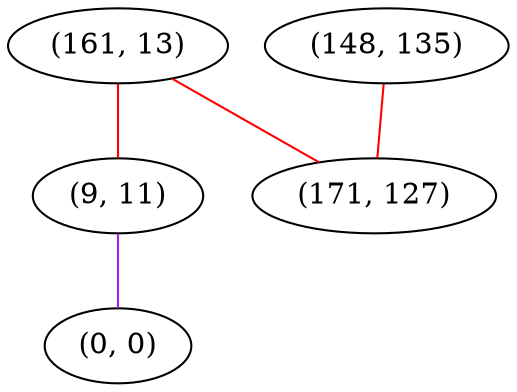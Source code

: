 graph "" {
"(161, 13)";
"(148, 135)";
"(9, 11)";
"(0, 0)";
"(171, 127)";
"(161, 13)" -- "(171, 127)"  [color=red, key=0, weight=1];
"(161, 13)" -- "(9, 11)"  [color=red, key=0, weight=1];
"(148, 135)" -- "(171, 127)"  [color=red, key=0, weight=1];
"(9, 11)" -- "(0, 0)"  [color=purple, key=0, weight=4];
}
